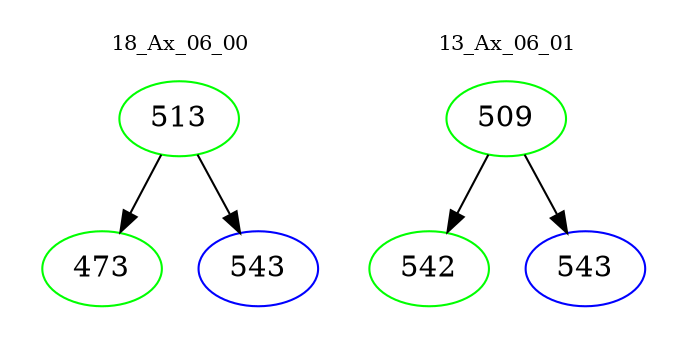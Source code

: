 digraph{
subgraph cluster_0 {
color = white
label = "18_Ax_06_00";
fontsize=10;
T0_513 [label="513", color="green"]
T0_513 -> T0_473 [color="black"]
T0_473 [label="473", color="green"]
T0_513 -> T0_543 [color="black"]
T0_543 [label="543", color="blue"]
}
subgraph cluster_1 {
color = white
label = "13_Ax_06_01";
fontsize=10;
T1_509 [label="509", color="green"]
T1_509 -> T1_542 [color="black"]
T1_542 [label="542", color="green"]
T1_509 -> T1_543 [color="black"]
T1_543 [label="543", color="blue"]
}
}

